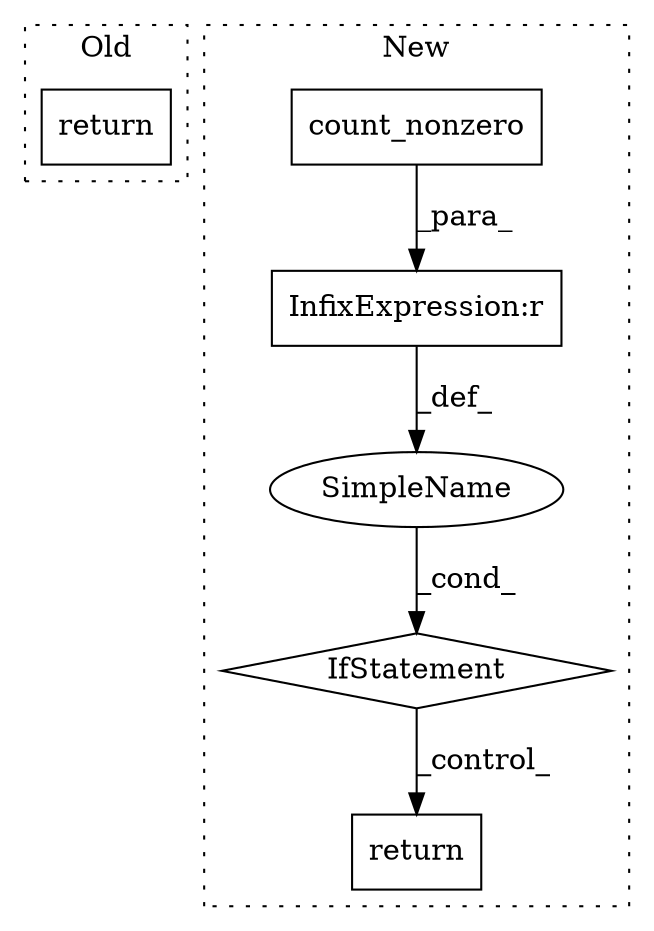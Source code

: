 digraph G {
subgraph cluster0 {
1 [label="return" a="41" s="1265" l="7" shape="box"];
label = "Old";
style="dotted";
}
subgraph cluster1 {
2 [label="count_nonzero" a="32" s="1314,1341" l="14,1" shape="box"];
3 [label="IfStatement" a="25" s="1304,1348" l="4,2" shape="diamond"];
4 [label="SimpleName" a="42" s="" l="" shape="ellipse"];
5 [label="return" a="41" s="1360" l="7" shape="box"];
6 [label="InfixExpression:r" a="27" s="1342" l="4" shape="box"];
label = "New";
style="dotted";
}
2 -> 6 [label="_para_"];
3 -> 5 [label="_control_"];
4 -> 3 [label="_cond_"];
6 -> 4 [label="_def_"];
}